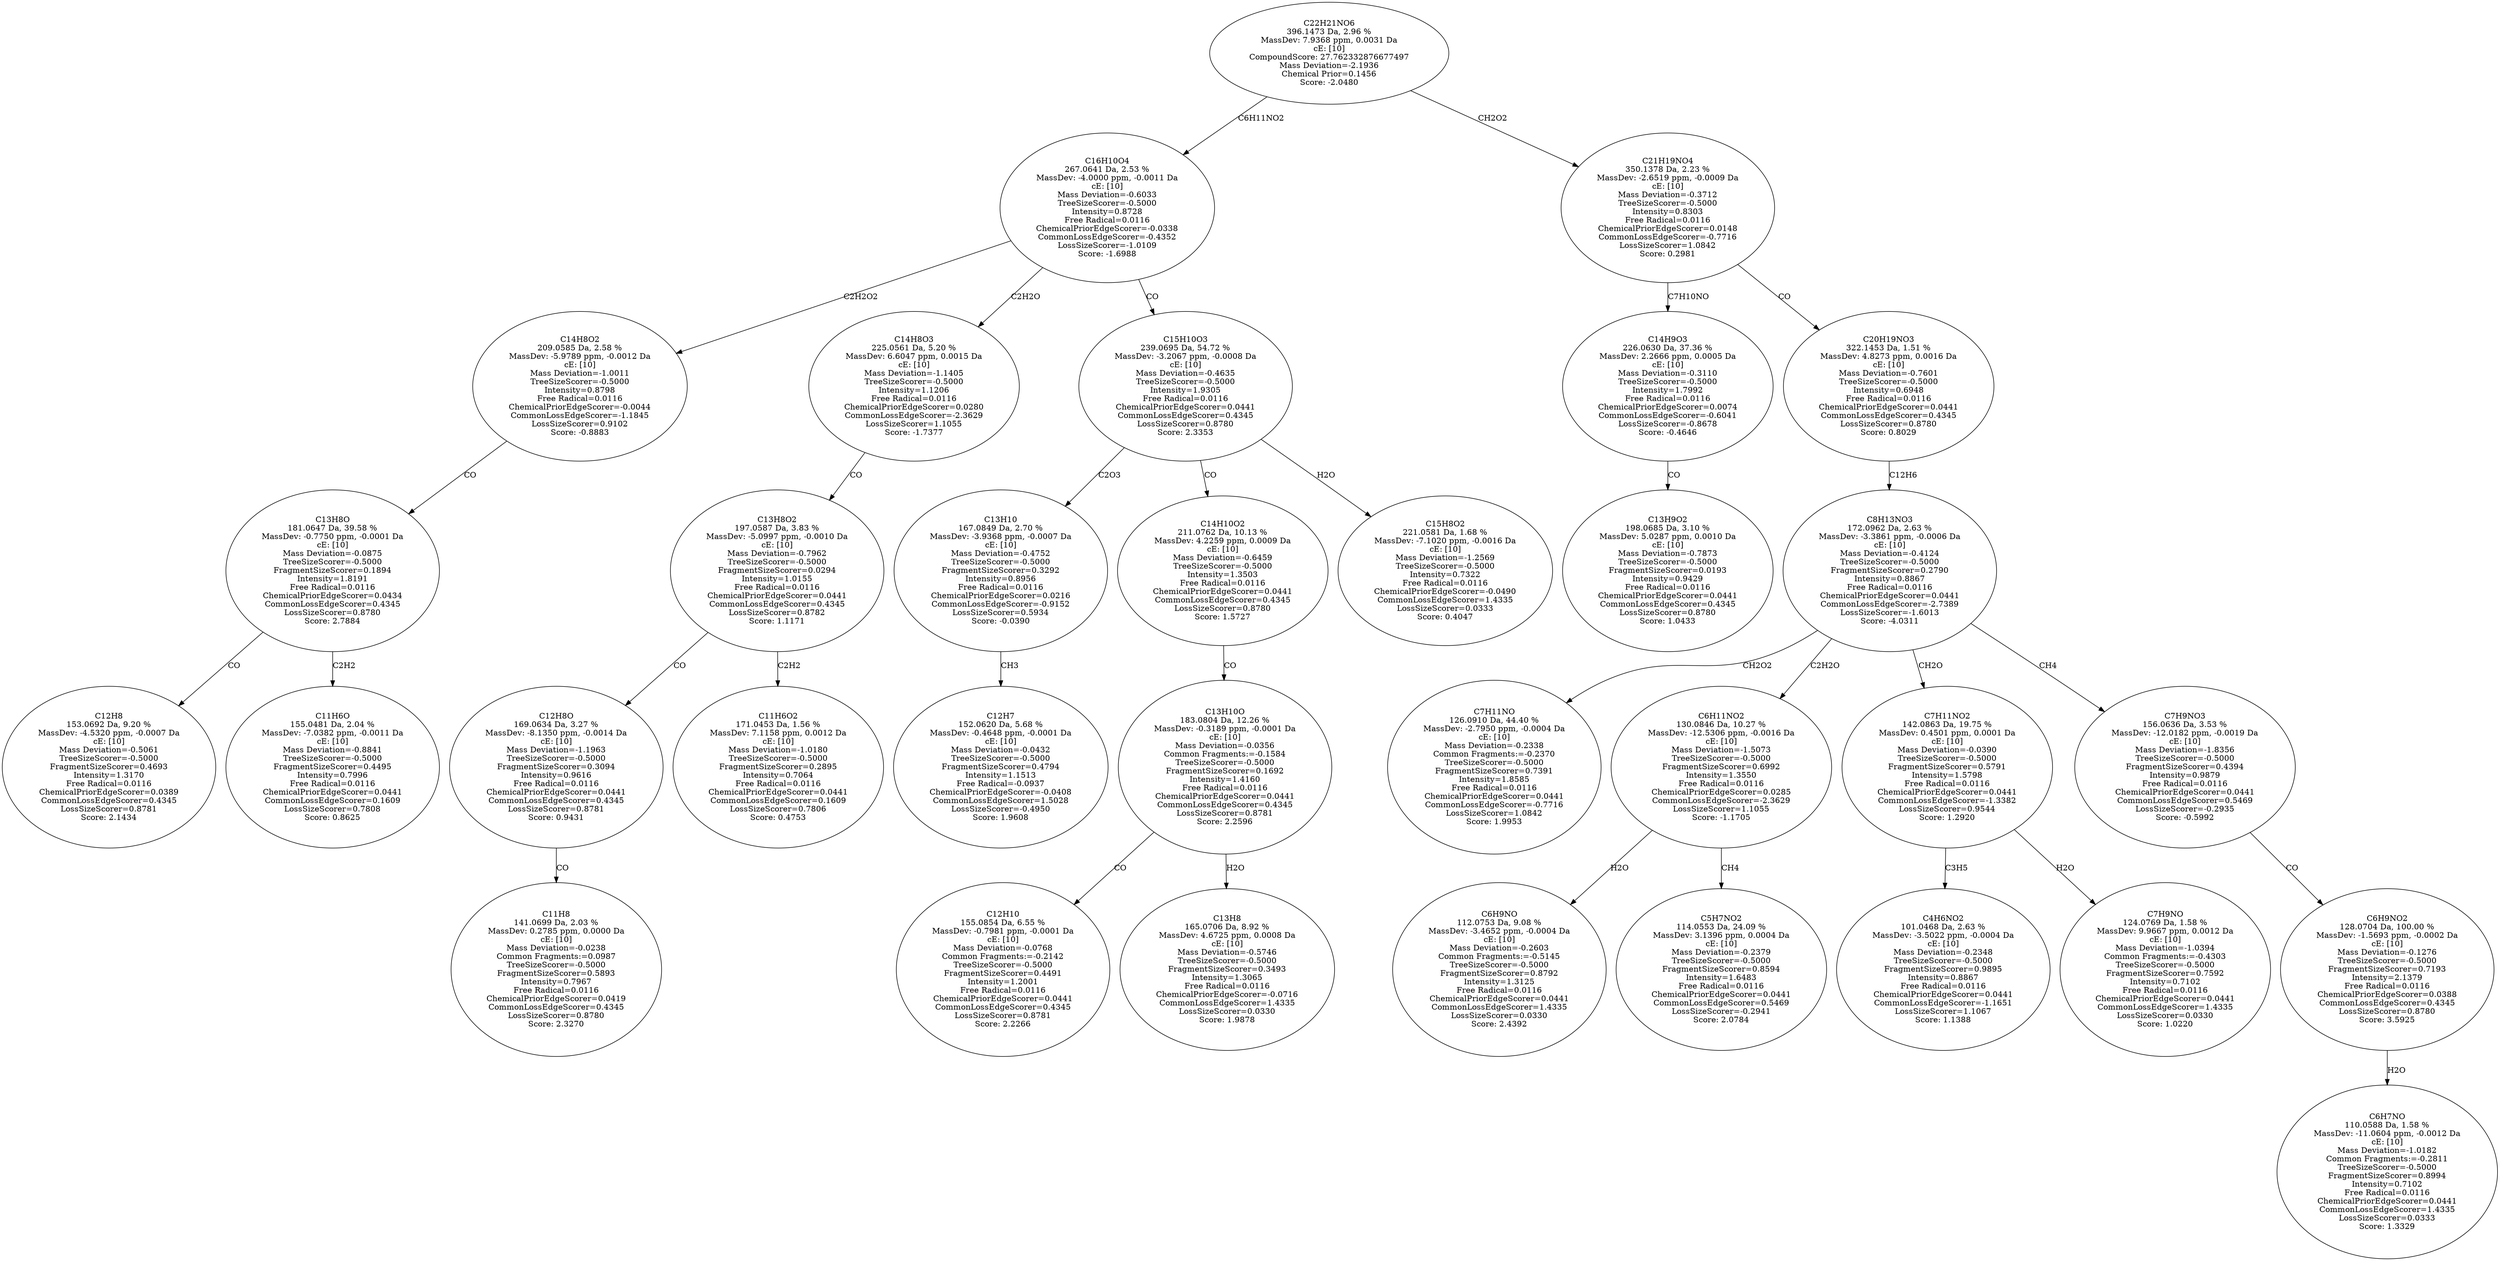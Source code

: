 strict digraph {
v1 [label="C12H8\n153.0692 Da, 9.20 %\nMassDev: -4.5320 ppm, -0.0007 Da\ncE: [10]\nMass Deviation=-0.5061\nTreeSizeScorer=-0.5000\nFragmentSizeScorer=0.4693\nIntensity=1.3170\nFree Radical=0.0116\nChemicalPriorEdgeScorer=0.0389\nCommonLossEdgeScorer=0.4345\nLossSizeScorer=0.8781\nScore: 2.1434"];
v2 [label="C11H6O\n155.0481 Da, 2.04 %\nMassDev: -7.0382 ppm, -0.0011 Da\ncE: [10]\nMass Deviation=-0.8841\nTreeSizeScorer=-0.5000\nFragmentSizeScorer=0.4495\nIntensity=0.7996\nFree Radical=0.0116\nChemicalPriorEdgeScorer=0.0441\nCommonLossEdgeScorer=0.1609\nLossSizeScorer=0.7808\nScore: 0.8625"];
v3 [label="C13H8O\n181.0647 Da, 39.58 %\nMassDev: -0.7750 ppm, -0.0001 Da\ncE: [10]\nMass Deviation=-0.0875\nTreeSizeScorer=-0.5000\nFragmentSizeScorer=0.1894\nIntensity=1.8191\nFree Radical=0.0116\nChemicalPriorEdgeScorer=0.0434\nCommonLossEdgeScorer=0.4345\nLossSizeScorer=0.8780\nScore: 2.7884"];
v4 [label="C14H8O2\n209.0585 Da, 2.58 %\nMassDev: -5.9789 ppm, -0.0012 Da\ncE: [10]\nMass Deviation=-1.0011\nTreeSizeScorer=-0.5000\nIntensity=0.8798\nFree Radical=0.0116\nChemicalPriorEdgeScorer=-0.0044\nCommonLossEdgeScorer=-1.1845\nLossSizeScorer=0.9102\nScore: -0.8883"];
v5 [label="C11H8\n141.0699 Da, 2.03 %\nMassDev: 0.2785 ppm, 0.0000 Da\ncE: [10]\nMass Deviation=-0.0238\nCommon Fragments:=0.0987\nTreeSizeScorer=-0.5000\nFragmentSizeScorer=0.5893\nIntensity=0.7967\nFree Radical=0.0116\nChemicalPriorEdgeScorer=0.0419\nCommonLossEdgeScorer=0.4345\nLossSizeScorer=0.8780\nScore: 2.3270"];
v6 [label="C12H8O\n169.0634 Da, 3.27 %\nMassDev: -8.1350 ppm, -0.0014 Da\ncE: [10]\nMass Deviation=-1.1963\nTreeSizeScorer=-0.5000\nFragmentSizeScorer=0.3094\nIntensity=0.9616\nFree Radical=0.0116\nChemicalPriorEdgeScorer=0.0441\nCommonLossEdgeScorer=0.4345\nLossSizeScorer=0.8781\nScore: 0.9431"];
v7 [label="C11H6O2\n171.0453 Da, 1.56 %\nMassDev: 7.1158 ppm, 0.0012 Da\ncE: [10]\nMass Deviation=-1.0180\nTreeSizeScorer=-0.5000\nFragmentSizeScorer=0.2895\nIntensity=0.7064\nFree Radical=0.0116\nChemicalPriorEdgeScorer=0.0441\nCommonLossEdgeScorer=0.1609\nLossSizeScorer=0.7806\nScore: 0.4753"];
v8 [label="C13H8O2\n197.0587 Da, 3.83 %\nMassDev: -5.0997 ppm, -0.0010 Da\ncE: [10]\nMass Deviation=-0.7962\nTreeSizeScorer=-0.5000\nFragmentSizeScorer=0.0294\nIntensity=1.0155\nFree Radical=0.0116\nChemicalPriorEdgeScorer=0.0441\nCommonLossEdgeScorer=0.4345\nLossSizeScorer=0.8782\nScore: 1.1171"];
v9 [label="C14H8O3\n225.0561 Da, 5.20 %\nMassDev: 6.6047 ppm, 0.0015 Da\ncE: [10]\nMass Deviation=-1.1405\nTreeSizeScorer=-0.5000\nIntensity=1.1206\nFree Radical=0.0116\nChemicalPriorEdgeScorer=0.0280\nCommonLossEdgeScorer=-2.3629\nLossSizeScorer=1.1055\nScore: -1.7377"];
v10 [label="C12H7\n152.0620 Da, 5.68 %\nMassDev: -0.4648 ppm, -0.0001 Da\ncE: [10]\nMass Deviation=-0.0432\nTreeSizeScorer=-0.5000\nFragmentSizeScorer=0.4794\nIntensity=1.1513\nFree Radical=-0.0937\nChemicalPriorEdgeScorer=-0.0408\nCommonLossEdgeScorer=1.5028\nLossSizeScorer=-0.4950\nScore: 1.9608"];
v11 [label="C13H10\n167.0849 Da, 2.70 %\nMassDev: -3.9368 ppm, -0.0007 Da\ncE: [10]\nMass Deviation=-0.4752\nTreeSizeScorer=-0.5000\nFragmentSizeScorer=0.3292\nIntensity=0.8956\nFree Radical=0.0116\nChemicalPriorEdgeScorer=0.0216\nCommonLossEdgeScorer=-0.9152\nLossSizeScorer=0.5934\nScore: -0.0390"];
v12 [label="C12H10\n155.0854 Da, 6.55 %\nMassDev: -0.7981 ppm, -0.0001 Da\ncE: [10]\nMass Deviation=-0.0768\nCommon Fragments:=-0.2142\nTreeSizeScorer=-0.5000\nFragmentSizeScorer=0.4491\nIntensity=1.2001\nFree Radical=0.0116\nChemicalPriorEdgeScorer=0.0441\nCommonLossEdgeScorer=0.4345\nLossSizeScorer=0.8781\nScore: 2.2266"];
v13 [label="C13H8\n165.0706 Da, 8.92 %\nMassDev: 4.6725 ppm, 0.0008 Da\ncE: [10]\nMass Deviation=-0.5746\nTreeSizeScorer=-0.5000\nFragmentSizeScorer=0.3493\nIntensity=1.3065\nFree Radical=0.0116\nChemicalPriorEdgeScorer=-0.0716\nCommonLossEdgeScorer=1.4335\nLossSizeScorer=0.0330\nScore: 1.9878"];
v14 [label="C13H10O\n183.0804 Da, 12.26 %\nMassDev: -0.3189 ppm, -0.0001 Da\ncE: [10]\nMass Deviation=-0.0356\nCommon Fragments:=-0.1584\nTreeSizeScorer=-0.5000\nFragmentSizeScorer=0.1692\nIntensity=1.4160\nFree Radical=0.0116\nChemicalPriorEdgeScorer=0.0441\nCommonLossEdgeScorer=0.4345\nLossSizeScorer=0.8781\nScore: 2.2596"];
v15 [label="C14H10O2\n211.0762 Da, 10.13 %\nMassDev: 4.2259 ppm, 0.0009 Da\ncE: [10]\nMass Deviation=-0.6459\nTreeSizeScorer=-0.5000\nIntensity=1.3503\nFree Radical=0.0116\nChemicalPriorEdgeScorer=0.0441\nCommonLossEdgeScorer=0.4345\nLossSizeScorer=0.8780\nScore: 1.5727"];
v16 [label="C15H8O2\n221.0581 Da, 1.68 %\nMassDev: -7.1020 ppm, -0.0016 Da\ncE: [10]\nMass Deviation=-1.2569\nTreeSizeScorer=-0.5000\nIntensity=0.7322\nFree Radical=0.0116\nChemicalPriorEdgeScorer=-0.0490\nCommonLossEdgeScorer=1.4335\nLossSizeScorer=0.0333\nScore: 0.4047"];
v17 [label="C15H10O3\n239.0695 Da, 54.72 %\nMassDev: -3.2067 ppm, -0.0008 Da\ncE: [10]\nMass Deviation=-0.4635\nTreeSizeScorer=-0.5000\nIntensity=1.9305\nFree Radical=0.0116\nChemicalPriorEdgeScorer=0.0441\nCommonLossEdgeScorer=0.4345\nLossSizeScorer=0.8780\nScore: 2.3353"];
v18 [label="C16H10O4\n267.0641 Da, 2.53 %\nMassDev: -4.0000 ppm, -0.0011 Da\ncE: [10]\nMass Deviation=-0.6033\nTreeSizeScorer=-0.5000\nIntensity=0.8728\nFree Radical=0.0116\nChemicalPriorEdgeScorer=-0.0338\nCommonLossEdgeScorer=-0.4352\nLossSizeScorer=-1.0109\nScore: -1.6988"];
v19 [label="C13H9O2\n198.0685 Da, 3.10 %\nMassDev: 5.0287 ppm, 0.0010 Da\ncE: [10]\nMass Deviation=-0.7873\nTreeSizeScorer=-0.5000\nFragmentSizeScorer=0.0193\nIntensity=0.9429\nFree Radical=0.0116\nChemicalPriorEdgeScorer=0.0441\nCommonLossEdgeScorer=0.4345\nLossSizeScorer=0.8780\nScore: 1.0433"];
v20 [label="C14H9O3\n226.0630 Da, 37.36 %\nMassDev: 2.2666 ppm, 0.0005 Da\ncE: [10]\nMass Deviation=-0.3110\nTreeSizeScorer=-0.5000\nIntensity=1.7992\nFree Radical=0.0116\nChemicalPriorEdgeScorer=0.0074\nCommonLossEdgeScorer=-0.6041\nLossSizeScorer=-0.8678\nScore: -0.4646"];
v21 [label="C7H11NO\n126.0910 Da, 44.40 %\nMassDev: -2.7950 ppm, -0.0004 Da\ncE: [10]\nMass Deviation=-0.2338\nCommon Fragments:=-0.2370\nTreeSizeScorer=-0.5000\nFragmentSizeScorer=0.7391\nIntensity=1.8585\nFree Radical=0.0116\nChemicalPriorEdgeScorer=0.0441\nCommonLossEdgeScorer=-0.7716\nLossSizeScorer=1.0842\nScore: 1.9953"];
v22 [label="C6H9NO\n112.0753 Da, 9.08 %\nMassDev: -3.4652 ppm, -0.0004 Da\ncE: [10]\nMass Deviation=-0.2603\nCommon Fragments:=-0.5145\nTreeSizeScorer=-0.5000\nFragmentSizeScorer=0.8792\nIntensity=1.3125\nFree Radical=0.0116\nChemicalPriorEdgeScorer=0.0441\nCommonLossEdgeScorer=1.4335\nLossSizeScorer=0.0330\nScore: 2.4392"];
v23 [label="C5H7NO2\n114.0553 Da, 24.09 %\nMassDev: 3.1396 ppm, 0.0004 Da\ncE: [10]\nMass Deviation=-0.2379\nTreeSizeScorer=-0.5000\nFragmentSizeScorer=0.8594\nIntensity=1.6483\nFree Radical=0.0116\nChemicalPriorEdgeScorer=0.0441\nCommonLossEdgeScorer=0.5469\nLossSizeScorer=-0.2941\nScore: 2.0784"];
v24 [label="C6H11NO2\n130.0846 Da, 10.27 %\nMassDev: -12.5306 ppm, -0.0016 Da\ncE: [10]\nMass Deviation=-1.5073\nTreeSizeScorer=-0.5000\nFragmentSizeScorer=0.6992\nIntensity=1.3550\nFree Radical=0.0116\nChemicalPriorEdgeScorer=0.0285\nCommonLossEdgeScorer=-2.3629\nLossSizeScorer=1.1055\nScore: -1.1705"];
v25 [label="C4H6NO2\n101.0468 Da, 2.63 %\nMassDev: -3.5022 ppm, -0.0004 Da\ncE: [10]\nMass Deviation=-0.2348\nTreeSizeScorer=-0.5000\nFragmentSizeScorer=0.9895\nIntensity=0.8867\nFree Radical=0.0116\nChemicalPriorEdgeScorer=0.0441\nCommonLossEdgeScorer=-1.1651\nLossSizeScorer=1.1067\nScore: 1.1388"];
v26 [label="C7H9NO\n124.0769 Da, 1.58 %\nMassDev: 9.9667 ppm, 0.0012 Da\ncE: [10]\nMass Deviation=-1.0394\nCommon Fragments:=-0.4303\nTreeSizeScorer=-0.5000\nFragmentSizeScorer=0.7592\nIntensity=0.7102\nFree Radical=0.0116\nChemicalPriorEdgeScorer=0.0441\nCommonLossEdgeScorer=1.4335\nLossSizeScorer=0.0330\nScore: 1.0220"];
v27 [label="C7H11NO2\n142.0863 Da, 19.75 %\nMassDev: 0.4501 ppm, 0.0001 Da\ncE: [10]\nMass Deviation=-0.0390\nTreeSizeScorer=-0.5000\nFragmentSizeScorer=0.5791\nIntensity=1.5798\nFree Radical=0.0116\nChemicalPriorEdgeScorer=0.0441\nCommonLossEdgeScorer=-1.3382\nLossSizeScorer=0.9544\nScore: 1.2920"];
v28 [label="C6H7NO\n110.0588 Da, 1.58 %\nMassDev: -11.0604 ppm, -0.0012 Da\ncE: [10]\nMass Deviation=-1.0182\nCommon Fragments:=-0.2811\nTreeSizeScorer=-0.5000\nFragmentSizeScorer=0.8994\nIntensity=0.7102\nFree Radical=0.0116\nChemicalPriorEdgeScorer=0.0441\nCommonLossEdgeScorer=1.4335\nLossSizeScorer=0.0333\nScore: 1.3329"];
v29 [label="C6H9NO2\n128.0704 Da, 100.00 %\nMassDev: -1.5693 ppm, -0.0002 Da\ncE: [10]\nMass Deviation=-0.1276\nTreeSizeScorer=-0.5000\nFragmentSizeScorer=0.7193\nIntensity=2.1379\nFree Radical=0.0116\nChemicalPriorEdgeScorer=0.0388\nCommonLossEdgeScorer=0.4345\nLossSizeScorer=0.8780\nScore: 3.5925"];
v30 [label="C7H9NO3\n156.0636 Da, 3.53 %\nMassDev: -12.0182 ppm, -0.0019 Da\ncE: [10]\nMass Deviation=-1.8356\nTreeSizeScorer=-0.5000\nFragmentSizeScorer=0.4394\nIntensity=0.9879\nFree Radical=0.0116\nChemicalPriorEdgeScorer=0.0441\nCommonLossEdgeScorer=0.5469\nLossSizeScorer=-0.2935\nScore: -0.5992"];
v31 [label="C8H13NO3\n172.0962 Da, 2.63 %\nMassDev: -3.3861 ppm, -0.0006 Da\ncE: [10]\nMass Deviation=-0.4124\nTreeSizeScorer=-0.5000\nFragmentSizeScorer=0.2790\nIntensity=0.8867\nFree Radical=0.0116\nChemicalPriorEdgeScorer=0.0441\nCommonLossEdgeScorer=-2.7389\nLossSizeScorer=-1.6013\nScore: -4.0311"];
v32 [label="C20H19NO3\n322.1453 Da, 1.51 %\nMassDev: 4.8273 ppm, 0.0016 Da\ncE: [10]\nMass Deviation=-0.7601\nTreeSizeScorer=-0.5000\nIntensity=0.6948\nFree Radical=0.0116\nChemicalPriorEdgeScorer=0.0441\nCommonLossEdgeScorer=0.4345\nLossSizeScorer=0.8780\nScore: 0.8029"];
v33 [label="C21H19NO4\n350.1378 Da, 2.23 %\nMassDev: -2.6519 ppm, -0.0009 Da\ncE: [10]\nMass Deviation=-0.3712\nTreeSizeScorer=-0.5000\nIntensity=0.8303\nFree Radical=0.0116\nChemicalPriorEdgeScorer=0.0148\nCommonLossEdgeScorer=-0.7716\nLossSizeScorer=1.0842\nScore: 0.2981"];
v34 [label="C22H21NO6\n396.1473 Da, 2.96 %\nMassDev: 7.9368 ppm, 0.0031 Da\ncE: [10]\nCompoundScore: 27.762332876677497\nMass Deviation=-2.1936\nChemical Prior=0.1456\nScore: -2.0480"];
v3 -> v1 [label="CO"];
v3 -> v2 [label="C2H2"];
v4 -> v3 [label="CO"];
v18 -> v4 [label="C2H2O2"];
v6 -> v5 [label="CO"];
v8 -> v6 [label="CO"];
v8 -> v7 [label="C2H2"];
v9 -> v8 [label="CO"];
v18 -> v9 [label="C2H2O"];
v11 -> v10 [label="CH3"];
v17 -> v11 [label="C2O3"];
v14 -> v12 [label="CO"];
v14 -> v13 [label="H2O"];
v15 -> v14 [label="CO"];
v17 -> v15 [label="CO"];
v17 -> v16 [label="H2O"];
v18 -> v17 [label="CO"];
v34 -> v18 [label="C6H11NO2"];
v20 -> v19 [label="CO"];
v33 -> v20 [label="C7H10NO"];
v31 -> v21 [label="CH2O2"];
v24 -> v22 [label="H2O"];
v24 -> v23 [label="CH4"];
v31 -> v24 [label="C2H2O"];
v27 -> v25 [label="C3H5"];
v27 -> v26 [label="H2O"];
v31 -> v27 [label="CH2O"];
v29 -> v28 [label="H2O"];
v30 -> v29 [label="CO"];
v31 -> v30 [label="CH4"];
v32 -> v31 [label="C12H6"];
v33 -> v32 [label="CO"];
v34 -> v33 [label="CH2O2"];
}
